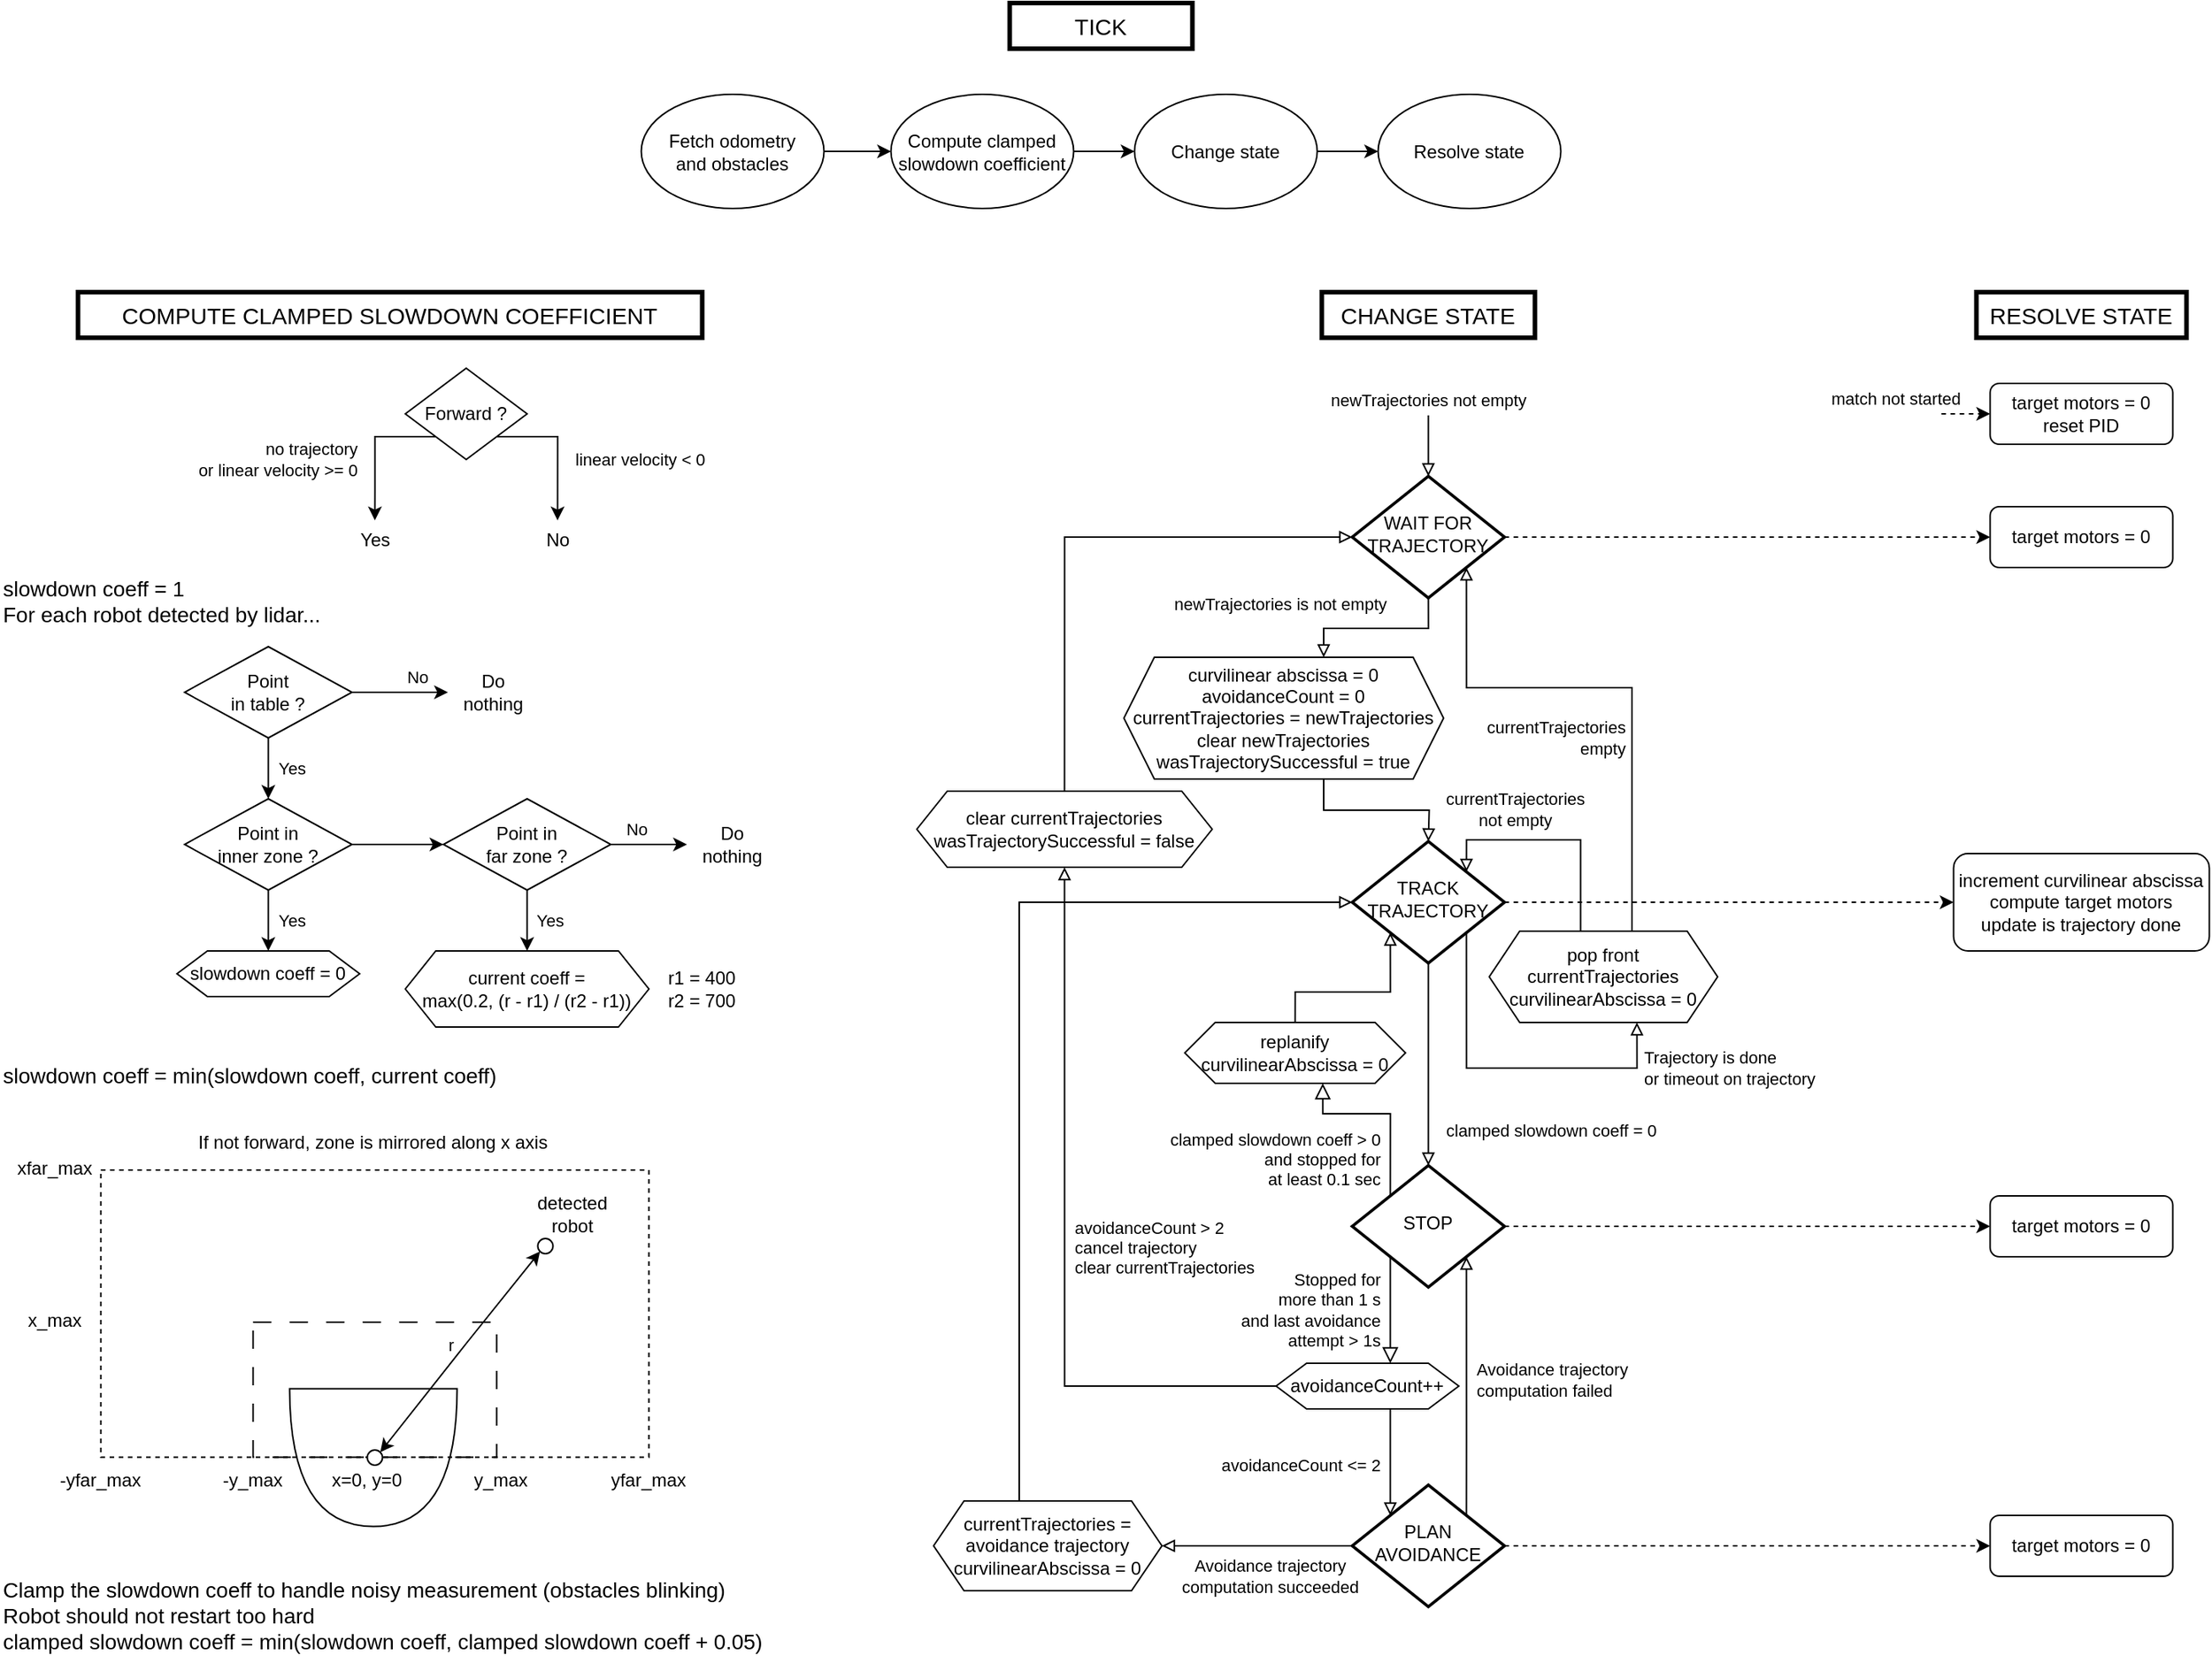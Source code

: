 <mxfile version="21.3.3" type="google">
  <diagram id="C5RBs43oDa-KdzZeNtuy" name="Page-1">
    <mxGraphModel grid="1" page="1" gridSize="10" guides="1" tooltips="1" connect="1" arrows="1" fold="1" pageScale="1" pageWidth="1654" pageHeight="1169" math="0" shadow="0">
      <root>
        <mxCell id="WIyWlLk6GJQsqaUBKTNV-0" />
        <mxCell id="WIyWlLk6GJQsqaUBKTNV-1" parent="WIyWlLk6GJQsqaUBKTNV-0" />
        <mxCell id="2LVo23PEgwfgt3Jasluf-7" style="edgeStyle=orthogonalEdgeStyle;rounded=0;orthogonalLoop=1;jettySize=auto;html=1;exitX=1;exitY=0.5;exitDx=0;exitDy=0;entryX=0;entryY=0.5;entryDx=0;entryDy=0;dashed=1;" edge="1" parent="WIyWlLk6GJQsqaUBKTNV-1" source="WIyWlLk6GJQsqaUBKTNV-6" target="WIyWlLk6GJQsqaUBKTNV-7">
          <mxGeometry relative="1" as="geometry" />
        </mxCell>
        <mxCell id="WIyWlLk6GJQsqaUBKTNV-6" value="STOP" style="rhombus;whiteSpace=wrap;html=1;shadow=0;fontFamily=Helvetica;fontSize=12;align=center;strokeWidth=2;spacing=6;spacingTop=-4;" vertex="1" parent="WIyWlLk6GJQsqaUBKTNV-1">
          <mxGeometry x="-2318.75" y="794" width="100" height="80" as="geometry" />
        </mxCell>
        <mxCell id="WIyWlLk6GJQsqaUBKTNV-7" value="target motors = 0" style="rounded=1;whiteSpace=wrap;html=1;fontSize=12;glass=0;strokeWidth=1;shadow=0;" vertex="1" parent="WIyWlLk6GJQsqaUBKTNV-1">
          <mxGeometry x="-1899.75" y="814" width="120" height="40" as="geometry" />
        </mxCell>
        <mxCell id="WIyWlLk6GJQsqaUBKTNV-8" value="&lt;div&gt;Stopped for &lt;br&gt;&lt;/div&gt;&lt;div&gt;more than 1 s&lt;/div&gt;&lt;div&gt;and last avoidance &lt;br&gt;&lt;/div&gt;&lt;div&gt;attempt &amp;gt; 1s&lt;/div&gt;" style="rounded=0;html=1;jettySize=auto;orthogonalLoop=1;fontSize=11;endArrow=block;endFill=0;endSize=8;strokeWidth=1;shadow=0;labelBackgroundColor=none;edgeStyle=orthogonalEdgeStyle;align=right;exitX=0;exitY=1;exitDx=0;exitDy=0;entryX=0.625;entryY=0;entryDx=0;entryDy=0;" edge="1" parent="WIyWlLk6GJQsqaUBKTNV-1" source="WIyWlLk6GJQsqaUBKTNV-6" target="9qega2wVzyHaTHtMAd9D-7">
          <mxGeometry y="-5" relative="1" as="geometry">
            <mxPoint as="offset" />
            <mxPoint x="-2297.75" y="940.25" as="targetPoint" />
            <mxPoint x="-2152.75" y="20.25" as="sourcePoint" />
            <Array as="points" />
          </mxGeometry>
        </mxCell>
        <mxCell id="2LVo23PEgwfgt3Jasluf-8" value="" style="edgeStyle=orthogonalEdgeStyle;rounded=0;orthogonalLoop=1;jettySize=auto;html=1;dashed=1;" edge="1" parent="WIyWlLk6GJQsqaUBKTNV-1" source="WIyWlLk6GJQsqaUBKTNV-10" target="WIyWlLk6GJQsqaUBKTNV-12">
          <mxGeometry relative="1" as="geometry" />
        </mxCell>
        <mxCell id="2LVo23PEgwfgt3Jasluf-19" style="edgeStyle=orthogonalEdgeStyle;rounded=0;orthogonalLoop=1;jettySize=auto;html=1;endArrow=block;endFill=0;exitX=0.5;exitY=1;exitDx=0;exitDy=0;entryX=0.5;entryY=0;entryDx=0;entryDy=0;" edge="1" parent="WIyWlLk6GJQsqaUBKTNV-1" source="WIyWlLk6GJQsqaUBKTNV-10" target="WIyWlLk6GJQsqaUBKTNV-6">
          <mxGeometry relative="1" as="geometry">
            <Array as="points" />
            <mxPoint x="-2092.75" y="127.25" as="sourcePoint" />
            <mxPoint x="-2297.75" y="807.25" as="targetPoint" />
          </mxGeometry>
        </mxCell>
        <mxCell id="2LVo23PEgwfgt3Jasluf-22" value="&lt;div&gt;clamped slowdown coeff = 0&lt;/div&gt;" style="edgeLabel;html=1;align=left;verticalAlign=middle;resizable=0;points=[];" connectable="0" vertex="1" parent="2LVo23PEgwfgt3Jasluf-19">
          <mxGeometry x="0.274" relative="1" as="geometry">
            <mxPoint x="10" y="25" as="offset" />
          </mxGeometry>
        </mxCell>
        <mxCell id="2LVo23PEgwfgt3Jasluf-46" style="edgeStyle=orthogonalEdgeStyle;rounded=0;orthogonalLoop=1;jettySize=auto;html=1;exitX=0.625;exitY=0;exitDx=0;exitDy=0;entryX=1;entryY=1;entryDx=0;entryDy=0;endArrow=block;endFill=0;" edge="1" parent="WIyWlLk6GJQsqaUBKTNV-1" source="9qega2wVzyHaTHtMAd9D-11" target="2LVo23PEgwfgt3Jasluf-23">
          <mxGeometry relative="1" as="geometry">
            <mxPoint x="-2131.75" y="640" as="sourcePoint" />
            <mxPoint x="-2432.75" y="749.75" as="targetPoint" />
            <Array as="points">
              <mxPoint x="-2134.75" y="480" />
              <mxPoint x="-2243.75" y="480" />
            </Array>
          </mxGeometry>
        </mxCell>
        <mxCell id="2LVo23PEgwfgt3Jasluf-47" value="&lt;div&gt;currentTrajectories&lt;/div&gt;&lt;div&gt;empty&lt;/div&gt;" style="edgeLabel;html=1;align=right;verticalAlign=middle;resizable=0;points=[];" connectable="0" vertex="1" parent="2LVo23PEgwfgt3Jasluf-46">
          <mxGeometry x="0.499" y="3" relative="1" as="geometry">
            <mxPoint x="97" y="30" as="offset" />
          </mxGeometry>
        </mxCell>
        <mxCell id="WIyWlLk6GJQsqaUBKTNV-10" value="TRACK&lt;br&gt;TRAJECTORY" style="rhombus;whiteSpace=wrap;html=1;shadow=0;fontFamily=Helvetica;fontSize=12;align=center;strokeWidth=2;spacing=6;spacingTop=-4;" vertex="1" parent="WIyWlLk6GJQsqaUBKTNV-1">
          <mxGeometry x="-2318.75" y="581" width="100" height="80" as="geometry" />
        </mxCell>
        <mxCell id="WIyWlLk6GJQsqaUBKTNV-12" value="&lt;div&gt;increment curvilinear abscissa&lt;/div&gt;&lt;div&gt;compute target motors&lt;/div&gt;&lt;div&gt;update is trajectory done&lt;br&gt;&lt;/div&gt;" style="rounded=1;whiteSpace=wrap;html=1;fontSize=12;glass=0;strokeWidth=1;shadow=0;" vertex="1" parent="WIyWlLk6GJQsqaUBKTNV-1">
          <mxGeometry x="-1923.75" y="589" width="168" height="64" as="geometry" />
        </mxCell>
        <mxCell id="2LVo23PEgwfgt3Jasluf-12" style="edgeStyle=orthogonalEdgeStyle;rounded=0;orthogonalLoop=1;jettySize=auto;html=1;endArrow=block;endFill=0;exitX=0;exitY=0.5;exitDx=0;exitDy=0;entryX=1;entryY=0.5;entryDx=0;entryDy=0;" edge="1" parent="WIyWlLk6GJQsqaUBKTNV-1" source="2LVo23PEgwfgt3Jasluf-2" target="Gbv1jejS2D5YbB3k_reu-9">
          <mxGeometry relative="1" as="geometry">
            <Array as="points">
              <mxPoint x="-2378.75" y="1044" />
              <mxPoint x="-2378.75" y="1044" />
            </Array>
            <mxPoint x="-2422.75" y="897.25" as="sourcePoint" />
            <mxPoint x="-2388.75" y="1040" as="targetPoint" />
          </mxGeometry>
        </mxCell>
        <mxCell id="2LVo23PEgwfgt3Jasluf-13" value="&lt;div&gt;Avoidance trajectory&lt;/div&gt;&lt;div&gt;computation succeeded&lt;br&gt;&lt;/div&gt;" style="edgeLabel;html=1;align=center;verticalAlign=middle;resizable=0;points=[];" connectable="0" vertex="1" parent="2LVo23PEgwfgt3Jasluf-12">
          <mxGeometry x="-0.262" y="1" relative="1" as="geometry">
            <mxPoint x="-9" y="19" as="offset" />
          </mxGeometry>
        </mxCell>
        <mxCell id="2LVo23PEgwfgt3Jasluf-14" style="edgeStyle=orthogonalEdgeStyle;rounded=0;orthogonalLoop=1;jettySize=auto;html=1;endArrow=block;endFill=0;exitX=1;exitY=0;exitDx=0;exitDy=0;entryX=1;entryY=1;entryDx=0;entryDy=0;" edge="1" parent="WIyWlLk6GJQsqaUBKTNV-1" source="2LVo23PEgwfgt3Jasluf-2" target="WIyWlLk6GJQsqaUBKTNV-6">
          <mxGeometry relative="1" as="geometry">
            <Array as="points">
              <mxPoint x="-2243.75" y="974" />
              <mxPoint x="-2243.75" y="854" />
            </Array>
            <mxPoint x="-2134.75" y="334" as="sourcePoint" />
            <mxPoint x="-2004.75" y="334" as="targetPoint" />
          </mxGeometry>
        </mxCell>
        <mxCell id="2LVo23PEgwfgt3Jasluf-15" value="&lt;div&gt;Avoidance trajectory&lt;/div&gt;&lt;div&gt;computation failed&lt;/div&gt;" style="edgeLabel;html=1;align=left;verticalAlign=middle;resizable=0;points=[];" connectable="0" vertex="1" parent="2LVo23PEgwfgt3Jasluf-14">
          <mxGeometry x="0.075" y="1" relative="1" as="geometry">
            <mxPoint x="6" y="2" as="offset" />
          </mxGeometry>
        </mxCell>
        <mxCell id="2LVo23PEgwfgt3Jasluf-33" style="edgeStyle=orthogonalEdgeStyle;rounded=0;orthogonalLoop=1;jettySize=auto;html=1;endArrow=block;endFill=0;exitX=0;exitY=0.5;exitDx=0;exitDy=0;entryX=0.5;entryY=1;entryDx=0;entryDy=0;" edge="1" parent="WIyWlLk6GJQsqaUBKTNV-1" source="9qega2wVzyHaTHtMAd9D-7" target="Gbv1jejS2D5YbB3k_reu-11">
          <mxGeometry relative="1" as="geometry">
            <Array as="points">
              <mxPoint x="-2507.75" y="939" />
            </Array>
            <mxPoint x="-2634.75" y="661" as="sourcePoint" />
            <mxPoint x="-2488.75" y="610" as="targetPoint" />
          </mxGeometry>
        </mxCell>
        <mxCell id="2LVo23PEgwfgt3Jasluf-34" value="avoidanceCount &amp;gt; 2&lt;br&gt;&lt;div&gt;cancel trajectory&lt;/div&gt;clear currentTrajectories" style="edgeLabel;html=1;align=left;verticalAlign=middle;resizable=0;points=[];" connectable="0" vertex="1" parent="2LVo23PEgwfgt3Jasluf-33">
          <mxGeometry x="0.558" y="-1" relative="1" as="geometry">
            <mxPoint x="4" y="144" as="offset" />
          </mxGeometry>
        </mxCell>
        <mxCell id="2LVo23PEgwfgt3Jasluf-2" value="PLAN&lt;br&gt;AVOIDANCE" style="rhombus;whiteSpace=wrap;html=1;shadow=0;fontFamily=Helvetica;fontSize=12;align=center;strokeWidth=2;spacing=6;spacingTop=-4;" vertex="1" parent="WIyWlLk6GJQsqaUBKTNV-1">
          <mxGeometry x="-2318.75" y="1004" width="100" height="80" as="geometry" />
        </mxCell>
        <mxCell id="2LVo23PEgwfgt3Jasluf-10" value="target motors = 0" style="rounded=1;whiteSpace=wrap;html=1;fontSize=12;glass=0;strokeWidth=1;shadow=0;" vertex="1" parent="WIyWlLk6GJQsqaUBKTNV-1">
          <mxGeometry x="-1899.75" y="1024" width="120" height="40" as="geometry" />
        </mxCell>
        <mxCell id="2LVo23PEgwfgt3Jasluf-11" style="edgeStyle=orthogonalEdgeStyle;rounded=0;orthogonalLoop=1;jettySize=auto;html=1;exitX=1;exitY=0.5;exitDx=0;exitDy=0;entryX=0;entryY=0.5;entryDx=0;entryDy=0;dashed=1;" edge="1" parent="WIyWlLk6GJQsqaUBKTNV-1" source="2LVo23PEgwfgt3Jasluf-2" target="2LVo23PEgwfgt3Jasluf-10">
          <mxGeometry relative="1" as="geometry">
            <mxPoint x="-1887.75" y="1054" as="sourcePoint" />
            <mxPoint x="-1837.75" y="1054" as="targetPoint" />
          </mxGeometry>
        </mxCell>
        <mxCell id="2LVo23PEgwfgt3Jasluf-18" value="&lt;div&gt;clamped slowdown coeff &amp;gt; 0&lt;br&gt;&lt;/div&gt;&lt;div&gt;and stopped for &lt;br&gt;&lt;/div&gt;&lt;div&gt;at least 0.1 sec&lt;br&gt;&lt;/div&gt;" style="rounded=0;html=1;jettySize=auto;orthogonalLoop=1;fontSize=11;endArrow=block;endFill=0;endSize=8;strokeWidth=1;shadow=0;labelBackgroundColor=none;edgeStyle=orthogonalEdgeStyle;align=right;exitX=0;exitY=0;exitDx=0;exitDy=0;verticalAlign=middle;entryX=0.625;entryY=1;entryDx=0;entryDy=0;" edge="1" parent="WIyWlLk6GJQsqaUBKTNV-1" source="WIyWlLk6GJQsqaUBKTNV-6" target="Gbv1jejS2D5YbB3k_reu-6">
          <mxGeometry x="-0.595" y="5" relative="1" as="geometry">
            <mxPoint as="offset" />
            <mxPoint x="-2242.75" y="797.25" as="sourcePoint" />
            <mxPoint x="-2208.75" y="680" as="targetPoint" />
            <Array as="points">
              <mxPoint x="-2293.75" y="760" />
              <mxPoint x="-2337.75" y="760" />
            </Array>
          </mxGeometry>
        </mxCell>
        <mxCell id="2LVo23PEgwfgt3Jasluf-24" style="edgeStyle=orthogonalEdgeStyle;rounded=0;orthogonalLoop=1;jettySize=auto;html=1;exitX=0.5;exitY=1;exitDx=0;exitDy=0;entryX=0.625;entryY=0;entryDx=0;entryDy=0;endArrow=block;endFill=0;" edge="1" parent="WIyWlLk6GJQsqaUBKTNV-1" source="2LVo23PEgwfgt3Jasluf-23" target="9qega2wVzyHaTHtMAd9D-13">
          <mxGeometry relative="1" as="geometry">
            <mxPoint x="-2122.75" y="287.25" as="sourcePoint" />
            <mxPoint x="-2092.75" y="227.25" as="targetPoint" />
          </mxGeometry>
        </mxCell>
        <mxCell id="2LVo23PEgwfgt3Jasluf-25" value="&lt;div&gt;newTrajectories is not empty&lt;/div&gt;" style="edgeLabel;html=1;align=right;verticalAlign=middle;resizable=0;points=[];" connectable="0" vertex="1" parent="2LVo23PEgwfgt3Jasluf-24">
          <mxGeometry x="0.217" relative="1" as="geometry">
            <mxPoint x="19" y="-16" as="offset" />
          </mxGeometry>
        </mxCell>
        <mxCell id="2LVo23PEgwfgt3Jasluf-23" value="WAIT FOR TRAJECTORY" style="rhombus;whiteSpace=wrap;html=1;shadow=0;fontFamily=Helvetica;fontSize=12;align=center;strokeWidth=2;spacing=6;spacingTop=-4;" vertex="1" parent="WIyWlLk6GJQsqaUBKTNV-1">
          <mxGeometry x="-2318.75" y="341" width="100" height="80" as="geometry" />
        </mxCell>
        <mxCell id="2LVo23PEgwfgt3Jasluf-26" value="target motors = 0" style="rounded=1;whiteSpace=wrap;html=1;fontSize=12;glass=0;strokeWidth=1;shadow=0;" vertex="1" parent="WIyWlLk6GJQsqaUBKTNV-1">
          <mxGeometry x="-1899.75" y="361" width="120" height="40" as="geometry" />
        </mxCell>
        <mxCell id="2LVo23PEgwfgt3Jasluf-27" style="edgeStyle=orthogonalEdgeStyle;rounded=0;orthogonalLoop=1;jettySize=auto;html=1;exitX=1;exitY=0.5;exitDx=0;exitDy=0;entryX=0;entryY=0.5;entryDx=0;entryDy=0;dashed=1;" edge="1" parent="WIyWlLk6GJQsqaUBKTNV-1" source="2LVo23PEgwfgt3Jasluf-23" target="2LVo23PEgwfgt3Jasluf-26">
          <mxGeometry relative="1" as="geometry">
            <mxPoint x="-2125.75" y="-122.75" as="sourcePoint" />
            <mxPoint x="-2185.75" y="-122.75" as="targetPoint" />
          </mxGeometry>
        </mxCell>
        <mxCell id="2LVo23PEgwfgt3Jasluf-39" style="edgeStyle=orthogonalEdgeStyle;rounded=0;orthogonalLoop=1;jettySize=auto;html=1;entryX=0;entryY=0.5;entryDx=0;entryDy=0;" edge="1" parent="WIyWlLk6GJQsqaUBKTNV-1" source="2LVo23PEgwfgt3Jasluf-36" target="2LVo23PEgwfgt3Jasluf-38">
          <mxGeometry relative="1" as="geometry" />
        </mxCell>
        <mxCell id="2LVo23PEgwfgt3Jasluf-36" value="Change state" style="ellipse;whiteSpace=wrap;html=1;" vertex="1" parent="WIyWlLk6GJQsqaUBKTNV-1">
          <mxGeometry x="-2461.75" y="90" width="120" height="75" as="geometry" />
        </mxCell>
        <mxCell id="2LVo23PEgwfgt3Jasluf-38" value="Resolve state" style="ellipse;whiteSpace=wrap;html=1;" vertex="1" parent="WIyWlLk6GJQsqaUBKTNV-1">
          <mxGeometry x="-2301.75" y="90" width="120" height="75" as="geometry" />
        </mxCell>
        <mxCell id="2LVo23PEgwfgt3Jasluf-44" style="edgeStyle=orthogonalEdgeStyle;rounded=0;orthogonalLoop=1;jettySize=auto;html=1;entryX=0;entryY=0.5;entryDx=0;entryDy=0;" edge="1" parent="WIyWlLk6GJQsqaUBKTNV-1" source="2LVo23PEgwfgt3Jasluf-43" target="2LVo23PEgwfgt3Jasluf-36">
          <mxGeometry relative="1" as="geometry" />
        </mxCell>
        <mxCell id="2LVo23PEgwfgt3Jasluf-43" value="&lt;div&gt;Compute clamped slowdown coefficient&lt;/div&gt;" style="ellipse;whiteSpace=wrap;html=1;" vertex="1" parent="WIyWlLk6GJQsqaUBKTNV-1">
          <mxGeometry x="-2621.75" y="90" width="120" height="75" as="geometry" />
        </mxCell>
        <mxCell id="9qega2wVzyHaTHtMAd9D-4" value="&lt;div&gt;newTrajectories not empty&lt;/div&gt;" style="endArrow=block;html=1;rounded=0;entryX=0.5;entryY=0;entryDx=0;entryDy=0;endFill=0;" edge="1" parent="WIyWlLk6GJQsqaUBKTNV-1" target="2LVo23PEgwfgt3Jasluf-23">
          <mxGeometry x="-1" y="10" width="50" height="50" relative="1" as="geometry">
            <mxPoint x="-2268.75" y="301" as="sourcePoint" />
            <mxPoint x="-2398.75" y="531" as="targetPoint" />
            <mxPoint x="-10" y="-10" as="offset" />
          </mxGeometry>
        </mxCell>
        <mxCell id="9qega2wVzyHaTHtMAd9D-8" value="avoidanceCount &amp;lt;= 2" style="edgeStyle=orthogonalEdgeStyle;rounded=0;orthogonalLoop=1;jettySize=auto;html=1;exitX=0.625;exitY=1;exitDx=0;exitDy=0;entryX=0;entryY=0;entryDx=0;entryDy=0;align=right;endArrow=block;endFill=0;" edge="1" parent="WIyWlLk6GJQsqaUBKTNV-1" source="9qega2wVzyHaTHtMAd9D-7" target="2LVo23PEgwfgt3Jasluf-2">
          <mxGeometry x="0.039" y="-5" relative="1" as="geometry">
            <mxPoint as="offset" />
          </mxGeometry>
        </mxCell>
        <mxCell id="9qega2wVzyHaTHtMAd9D-7" value="avoidanceCount++" style="shape=hexagon;perimeter=hexagonPerimeter2;whiteSpace=wrap;html=1;fixedSize=1;" vertex="1" parent="WIyWlLk6GJQsqaUBKTNV-1">
          <mxGeometry x="-2368.75" y="924" width="120" height="30" as="geometry" />
        </mxCell>
        <mxCell id="9qega2wVzyHaTHtMAd9D-10" value="&lt;div&gt;Trajectory is done&lt;/div&gt;&lt;div&gt;or timeout on trajectory&lt;br&gt;&lt;/div&gt;" style="edgeStyle=orthogonalEdgeStyle;rounded=0;orthogonalLoop=1;jettySize=auto;html=1;entryX=0.5;entryY=1;entryDx=0;entryDy=0;endArrow=block;endFill=0;exitX=1;exitY=1;exitDx=0;exitDy=0;align=left;" edge="1" parent="WIyWlLk6GJQsqaUBKTNV-1" source="WIyWlLk6GJQsqaUBKTNV-10">
          <mxGeometry x="0.74" y="-3" relative="1" as="geometry">
            <mxPoint x="-2131.75" y="700" as="targetPoint" />
            <Array as="points">
              <mxPoint x="-2243.75" y="730" />
              <mxPoint x="-2131.75" y="730" />
            </Array>
            <mxPoint as="offset" />
            <mxPoint x="-2318.75" y="621" as="sourcePoint" />
          </mxGeometry>
        </mxCell>
        <mxCell id="9qega2wVzyHaTHtMAd9D-12" value="&lt;div&gt;currentTrajectories&lt;/div&gt;&lt;div&gt;not empty&lt;/div&gt;" style="edgeStyle=orthogonalEdgeStyle;rounded=0;orthogonalLoop=1;jettySize=auto;html=1;exitX=0.375;exitY=0;exitDx=0;exitDy=0;entryX=1;entryY=0;entryDx=0;entryDy=0;endArrow=block;endFill=0;" edge="1" parent="WIyWlLk6GJQsqaUBKTNV-1" source="9qega2wVzyHaTHtMAd9D-11" target="WIyWlLk6GJQsqaUBKTNV-10">
          <mxGeometry x="0.345" y="-20" relative="1" as="geometry">
            <mxPoint x="-2150.5" y="640" as="sourcePoint" />
            <Array as="points">
              <mxPoint x="-2168.75" y="640" />
              <mxPoint x="-2168.75" y="580" />
              <mxPoint x="-2243.75" y="580" />
            </Array>
            <mxPoint as="offset" />
          </mxGeometry>
        </mxCell>
        <mxCell id="9qega2wVzyHaTHtMAd9D-14" style="edgeStyle=orthogonalEdgeStyle;rounded=0;orthogonalLoop=1;jettySize=auto;html=1;exitX=0.625;exitY=1;exitDx=0;exitDy=0;endArrow=block;endFill=0;" edge="1" parent="WIyWlLk6GJQsqaUBKTNV-1" source="9qega2wVzyHaTHtMAd9D-13">
          <mxGeometry relative="1" as="geometry">
            <mxPoint x="-2268.75" y="581" as="targetPoint" />
          </mxGeometry>
        </mxCell>
        <mxCell id="9qega2wVzyHaTHtMAd9D-13" value="&lt;div&gt;curvilinear abscissa = 0&lt;br&gt;&lt;/div&gt;&lt;div&gt;avoidanceCount = 0&lt;br&gt;&lt;/div&gt;&lt;div&gt;currentTrajectories = newTrajectories&lt;/div&gt;&lt;div&gt;clear newTrajectories&lt;/div&gt;&lt;div&gt;wasTrajectorySuccessful = true&lt;br&gt;&lt;/div&gt;" style="shape=hexagon;perimeter=hexagonPerimeter2;whiteSpace=wrap;html=1;fixedSize=1;strokeColor=default;align=center;" vertex="1" parent="WIyWlLk6GJQsqaUBKTNV-1">
          <mxGeometry x="-2468.75" y="460" width="210" height="80" as="geometry" />
        </mxCell>
        <mxCell id="9qega2wVzyHaTHtMAd9D-16" value="CHANGE STATE" style="rounded=0;whiteSpace=wrap;html=1;labelBorderColor=none;strokeWidth=3;fontSize=15;" vertex="1" parent="WIyWlLk6GJQsqaUBKTNV-1">
          <mxGeometry x="-2338.75" y="220" width="140" height="30" as="geometry" />
        </mxCell>
        <mxCell id="9qega2wVzyHaTHtMAd9D-17" value="RESOLVE STATE" style="rounded=0;whiteSpace=wrap;html=1;labelBorderColor=none;strokeWidth=3;fontSize=15;" vertex="1" parent="WIyWlLk6GJQsqaUBKTNV-1">
          <mxGeometry x="-1908.75" y="220" width="138" height="30" as="geometry" />
        </mxCell>
        <mxCell id="Gbv1jejS2D5YbB3k_reu-0" value="TICK" style="rounded=0;whiteSpace=wrap;html=1;labelBorderColor=none;strokeWidth=3;fontSize=15;" vertex="1" parent="WIyWlLk6GJQsqaUBKTNV-1">
          <mxGeometry x="-2543.75" y="30" width="120" height="30" as="geometry" />
        </mxCell>
        <mxCell id="Gbv1jejS2D5YbB3k_reu-1" value="&lt;div&gt;target motors = 0&lt;/div&gt;&lt;div&gt;reset PID&lt;br&gt;&lt;/div&gt;" style="rounded=1;whiteSpace=wrap;html=1;fontSize=12;glass=0;strokeWidth=1;shadow=0;" vertex="1" parent="WIyWlLk6GJQsqaUBKTNV-1">
          <mxGeometry x="-1899.75" y="280" width="120" height="40" as="geometry" />
        </mxCell>
        <mxCell id="Gbv1jejS2D5YbB3k_reu-3" value="match not started" style="edgeStyle=orthogonalEdgeStyle;rounded=0;orthogonalLoop=1;jettySize=auto;html=1;entryX=0;entryY=0.5;entryDx=0;entryDy=0;dashed=1;" edge="1" parent="WIyWlLk6GJQsqaUBKTNV-1" target="Gbv1jejS2D5YbB3k_reu-1">
          <mxGeometry x="-1" y="32" relative="1" as="geometry">
            <mxPoint x="-1931.75" y="300" as="sourcePoint" />
            <mxPoint x="-1889.75" y="391" as="targetPoint" />
            <mxPoint x="-30" y="22" as="offset" />
          </mxGeometry>
        </mxCell>
        <mxCell id="9qega2wVzyHaTHtMAd9D-11" value="&lt;div&gt;pop front currentTrajectories&lt;/div&gt;&lt;div&gt;curvilinearAbscissa = 0&lt;br&gt;&lt;/div&gt;" style="shape=hexagon;perimeter=hexagonPerimeter2;whiteSpace=wrap;html=1;fixedSize=1;" vertex="1" parent="WIyWlLk6GJQsqaUBKTNV-1">
          <mxGeometry x="-2228.75" y="640" width="150" height="60" as="geometry" />
        </mxCell>
        <mxCell id="Gbv1jejS2D5YbB3k_reu-8" style="edgeStyle=orthogonalEdgeStyle;rounded=0;orthogonalLoop=1;jettySize=auto;html=1;exitX=0.5;exitY=0;exitDx=0;exitDy=0;entryX=0;entryY=1;entryDx=0;entryDy=0;endArrow=block;endFill=0;" edge="1" parent="WIyWlLk6GJQsqaUBKTNV-1" source="Gbv1jejS2D5YbB3k_reu-6" target="WIyWlLk6GJQsqaUBKTNV-10">
          <mxGeometry relative="1" as="geometry" />
        </mxCell>
        <mxCell id="Gbv1jejS2D5YbB3k_reu-6" value="&lt;div&gt;replanify&lt;/div&gt;&lt;div&gt;curvilinearAbscissa = 0&lt;br&gt;&lt;/div&gt;" style="shape=hexagon;perimeter=hexagonPerimeter2;whiteSpace=wrap;html=1;fixedSize=1;" vertex="1" parent="WIyWlLk6GJQsqaUBKTNV-1">
          <mxGeometry x="-2428.75" y="700" width="145" height="40" as="geometry" />
        </mxCell>
        <mxCell id="Gbv1jejS2D5YbB3k_reu-10" style="edgeStyle=orthogonalEdgeStyle;rounded=0;orthogonalLoop=1;jettySize=auto;html=1;exitX=0.375;exitY=0;exitDx=0;exitDy=0;entryX=0;entryY=0.5;entryDx=0;entryDy=0;endArrow=block;endFill=0;" edge="1" parent="WIyWlLk6GJQsqaUBKTNV-1" source="Gbv1jejS2D5YbB3k_reu-9" target="WIyWlLk6GJQsqaUBKTNV-10">
          <mxGeometry relative="1" as="geometry" />
        </mxCell>
        <mxCell id="Gbv1jejS2D5YbB3k_reu-9" value="&lt;div&gt;currentTrajectories = avoidance trajectory&lt;/div&gt;&lt;div&gt;curvilinearAbscissa = 0&lt;br&gt;&lt;/div&gt;" style="shape=hexagon;perimeter=hexagonPerimeter2;whiteSpace=wrap;html=1;fixedSize=1;" vertex="1" parent="WIyWlLk6GJQsqaUBKTNV-1">
          <mxGeometry x="-2593.75" y="1014.5" width="150" height="59" as="geometry" />
        </mxCell>
        <mxCell id="Gbv1jejS2D5YbB3k_reu-12" style="edgeStyle=orthogonalEdgeStyle;rounded=0;orthogonalLoop=1;jettySize=auto;html=1;exitX=0.5;exitY=0;exitDx=0;exitDy=0;entryX=0;entryY=0.5;entryDx=0;entryDy=0;endArrow=block;endFill=0;" edge="1" parent="WIyWlLk6GJQsqaUBKTNV-1" source="Gbv1jejS2D5YbB3k_reu-11" target="2LVo23PEgwfgt3Jasluf-23">
          <mxGeometry relative="1" as="geometry" />
        </mxCell>
        <mxCell id="Gbv1jejS2D5YbB3k_reu-11" value="&lt;div&gt;clear currentTrajectories&lt;/div&gt;&lt;div&gt;wasTrajectorySuccessful = false&lt;br&gt;&lt;/div&gt;" style="shape=hexagon;perimeter=hexagonPerimeter2;whiteSpace=wrap;html=1;fixedSize=1;" vertex="1" parent="WIyWlLk6GJQsqaUBKTNV-1">
          <mxGeometry x="-2604.75" y="548" width="194" height="50" as="geometry" />
        </mxCell>
        <mxCell id="Gbv1jejS2D5YbB3k_reu-14" style="edgeStyle=orthogonalEdgeStyle;rounded=0;orthogonalLoop=1;jettySize=auto;html=1;entryX=0;entryY=0.5;entryDx=0;entryDy=0;" edge="1" parent="WIyWlLk6GJQsqaUBKTNV-1" source="Gbv1jejS2D5YbB3k_reu-13" target="2LVo23PEgwfgt3Jasluf-43">
          <mxGeometry relative="1" as="geometry">
            <mxPoint x="-2631.75" y="127.5" as="targetPoint" />
          </mxGeometry>
        </mxCell>
        <mxCell id="Gbv1jejS2D5YbB3k_reu-13" value="&lt;div&gt;Fetch odometry &lt;br&gt;and obstacles&lt;br&gt;&lt;/div&gt;" style="ellipse;whiteSpace=wrap;html=1;" vertex="1" parent="WIyWlLk6GJQsqaUBKTNV-1">
          <mxGeometry x="-2785.75" y="90" width="120" height="75" as="geometry" />
        </mxCell>
        <mxCell id="Gbv1jejS2D5YbB3k_reu-15" value="COMPUTE CLAMPED SLOWDOWN COEFFICIENT" style="rounded=0;whiteSpace=wrap;html=1;labelBorderColor=none;strokeWidth=3;fontSize=15;" vertex="1" parent="WIyWlLk6GJQsqaUBKTNV-1">
          <mxGeometry x="-3155.75" y="220" width="410" height="30" as="geometry" />
        </mxCell>
        <mxCell id="Gbv1jejS2D5YbB3k_reu-19" value="&lt;div align=&quot;right&quot;&gt;no trajectory &lt;br&gt;&lt;/div&gt;&lt;div align=&quot;right&quot;&gt;or linear velocity &amp;gt;= 0&lt;/div&gt;" style="edgeStyle=orthogonalEdgeStyle;rounded=0;orthogonalLoop=1;jettySize=auto;html=1;exitX=0;exitY=1;exitDx=0;exitDy=0;align=right;" edge="1" parent="WIyWlLk6GJQsqaUBKTNV-1" source="Gbv1jejS2D5YbB3k_reu-17">
          <mxGeometry x="0.151" y="-10" relative="1" as="geometry">
            <mxPoint x="-2960.75" y="370" as="targetPoint" />
            <mxPoint as="offset" />
          </mxGeometry>
        </mxCell>
        <mxCell id="Gbv1jejS2D5YbB3k_reu-20" value="&lt;div align=&quot;left&quot;&gt;linear velocity &amp;lt; 0&lt;br&gt;&lt;/div&gt;" style="edgeStyle=orthogonalEdgeStyle;rounded=0;orthogonalLoop=1;jettySize=auto;html=1;exitX=1;exitY=1;exitDx=0;exitDy=0;align=left;" edge="1" parent="WIyWlLk6GJQsqaUBKTNV-1" source="Gbv1jejS2D5YbB3k_reu-17">
          <mxGeometry x="0.158" y="10" relative="1" as="geometry">
            <mxPoint x="-2840.75" y="370" as="targetPoint" />
            <Array as="points">
              <mxPoint x="-2840.75" y="315" />
            </Array>
            <mxPoint as="offset" />
          </mxGeometry>
        </mxCell>
        <mxCell id="Gbv1jejS2D5YbB3k_reu-17" value="Forward ?" style="rhombus;whiteSpace=wrap;html=1;" vertex="1" parent="WIyWlLk6GJQsqaUBKTNV-1">
          <mxGeometry x="-2940.75" y="270" width="80" height="60" as="geometry" />
        </mxCell>
        <mxCell id="Gbv1jejS2D5YbB3k_reu-18" value="" style="shape=or;whiteSpace=wrap;html=1;rotation=90;" vertex="1" parent="WIyWlLk6GJQsqaUBKTNV-1">
          <mxGeometry x="-3007" y="931" width="90.5" height="110" as="geometry" />
        </mxCell>
        <mxCell id="Gbv1jejS2D5YbB3k_reu-23" value="Yes" style="text;html=1;align=center;verticalAlign=middle;resizable=0;points=[];autosize=1;strokeColor=none;fillColor=none;" vertex="1" parent="WIyWlLk6GJQsqaUBKTNV-1">
          <mxGeometry x="-2980.75" y="368" width="40" height="30" as="geometry" />
        </mxCell>
        <mxCell id="Gbv1jejS2D5YbB3k_reu-24" value="No" style="text;html=1;align=center;verticalAlign=middle;resizable=0;points=[];autosize=1;strokeColor=none;fillColor=none;" vertex="1" parent="WIyWlLk6GJQsqaUBKTNV-1">
          <mxGeometry x="-2860.75" y="368" width="40" height="30" as="geometry" />
        </mxCell>
        <mxCell id="Gbv1jejS2D5YbB3k_reu-25" value="&lt;div style=&quot;font-size: 14px;&quot; align=&quot;left&quot;&gt;slowdown coeff = 1&lt;br style=&quot;font-size: 14px;&quot;&gt;&lt;/div&gt;&lt;div style=&quot;font-size: 14px;&quot; align=&quot;left&quot;&gt;For each robot detected by lidar...&lt;/div&gt;" style="text;html=1;align=left;verticalAlign=middle;resizable=0;points=[];autosize=1;strokeColor=none;fillColor=none;fontSize=14;" vertex="1" parent="WIyWlLk6GJQsqaUBKTNV-1">
          <mxGeometry x="-3207" y="398" width="230" height="50" as="geometry" />
        </mxCell>
        <mxCell id="Gbv1jejS2D5YbB3k_reu-27" value="&lt;div&gt;No&lt;/div&gt;" style="edgeStyle=orthogonalEdgeStyle;rounded=0;orthogonalLoop=1;jettySize=auto;html=1;exitX=1;exitY=0.5;exitDx=0;exitDy=0;entryX=0;entryY=0.5;entryDx=0;entryDy=0;" edge="1" parent="WIyWlLk6GJQsqaUBKTNV-1" source="Gbv1jejS2D5YbB3k_reu-26" target="Gbv1jejS2D5YbB3k_reu-28">
          <mxGeometry x="0.344" y="10" relative="1" as="geometry">
            <mxPoint x="-2915.75" y="483" as="targetPoint" />
            <mxPoint as="offset" />
          </mxGeometry>
        </mxCell>
        <mxCell id="Gbv1jejS2D5YbB3k_reu-29" value="Yes" style="edgeStyle=orthogonalEdgeStyle;rounded=0;orthogonalLoop=1;jettySize=auto;html=1;exitX=0.5;exitY=1;exitDx=0;exitDy=0;align=left;entryX=0.5;entryY=0;entryDx=0;entryDy=0;" edge="1" parent="WIyWlLk6GJQsqaUBKTNV-1" source="Gbv1jejS2D5YbB3k_reu-26" target="Gbv1jejS2D5YbB3k_reu-45">
          <mxGeometry y="5" relative="1" as="geometry">
            <mxPoint x="-3015.917" y="553" as="targetPoint" />
            <mxPoint as="offset" />
          </mxGeometry>
        </mxCell>
        <mxCell id="Gbv1jejS2D5YbB3k_reu-26" value="Point &lt;br&gt;in table ?" style="rhombus;whiteSpace=wrap;html=1;" vertex="1" parent="WIyWlLk6GJQsqaUBKTNV-1">
          <mxGeometry x="-3085.75" y="453" width="110" height="60" as="geometry" />
        </mxCell>
        <mxCell id="Gbv1jejS2D5YbB3k_reu-28" value="Do nothing" style="text;html=1;strokeColor=none;fillColor=none;align=center;verticalAlign=middle;whiteSpace=wrap;rounded=0;" vertex="1" parent="WIyWlLk6GJQsqaUBKTNV-1">
          <mxGeometry x="-2912.75" y="468" width="60" height="30" as="geometry" />
        </mxCell>
        <mxCell id="Gbv1jejS2D5YbB3k_reu-31" value="" style="rounded=0;whiteSpace=wrap;html=1;labelBackgroundColor=none;fillColor=none;dashed=1;" vertex="1" parent="WIyWlLk6GJQsqaUBKTNV-1">
          <mxGeometry x="-3140.75" y="797" width="360" height="188.75" as="geometry" />
        </mxCell>
        <mxCell id="Gbv1jejS2D5YbB3k_reu-30" value="" style="rounded=0;whiteSpace=wrap;html=1;labelBackgroundColor=none;fillColor=none;dashed=1;dashPattern=12 12;" vertex="1" parent="WIyWlLk6GJQsqaUBKTNV-1">
          <mxGeometry x="-3040.75" y="897" width="160" height="88.75" as="geometry" />
        </mxCell>
        <mxCell id="Gbv1jejS2D5YbB3k_reu-34" value="x=0, y=0" style="text;html=1;strokeColor=none;fillColor=none;align=center;verticalAlign=middle;whiteSpace=wrap;rounded=0;" vertex="1" parent="WIyWlLk6GJQsqaUBKTNV-1">
          <mxGeometry x="-2995.75" y="985.75" width="60" height="30" as="geometry" />
        </mxCell>
        <mxCell id="Gbv1jejS2D5YbB3k_reu-35" value="" style="ellipse;whiteSpace=wrap;html=1;fillColor=#FFFFFF;" vertex="1" parent="WIyWlLk6GJQsqaUBKTNV-1">
          <mxGeometry x="-2965.75" y="981" width="10" height="10" as="geometry" />
        </mxCell>
        <mxCell id="Gbv1jejS2D5YbB3k_reu-37" value="y_max" style="text;html=1;strokeColor=none;fillColor=none;align=center;verticalAlign=middle;whiteSpace=wrap;rounded=0;" vertex="1" parent="WIyWlLk6GJQsqaUBKTNV-1">
          <mxGeometry x="-2907.75" y="985.75" width="60" height="30" as="geometry" />
        </mxCell>
        <mxCell id="Gbv1jejS2D5YbB3k_reu-38" value="yfar_max" style="text;html=1;strokeColor=none;fillColor=none;align=center;verticalAlign=middle;whiteSpace=wrap;rounded=0;" vertex="1" parent="WIyWlLk6GJQsqaUBKTNV-1">
          <mxGeometry x="-2810.75" y="985.75" width="60" height="30" as="geometry" />
        </mxCell>
        <mxCell id="Gbv1jejS2D5YbB3k_reu-39" value="-yfar_max" style="text;html=1;strokeColor=none;fillColor=none;align=center;verticalAlign=middle;whiteSpace=wrap;rounded=0;" vertex="1" parent="WIyWlLk6GJQsqaUBKTNV-1">
          <mxGeometry x="-3170.75" y="985.75" width="60" height="30" as="geometry" />
        </mxCell>
        <mxCell id="Gbv1jejS2D5YbB3k_reu-40" value="-y_max" style="text;html=1;strokeColor=none;fillColor=none;align=center;verticalAlign=middle;whiteSpace=wrap;rounded=0;" vertex="1" parent="WIyWlLk6GJQsqaUBKTNV-1">
          <mxGeometry x="-3070.75" y="985.75" width="60" height="30" as="geometry" />
        </mxCell>
        <mxCell id="Gbv1jejS2D5YbB3k_reu-41" value="x_max" style="text;html=1;strokeColor=none;fillColor=none;align=center;verticalAlign=middle;whiteSpace=wrap;rounded=0;" vertex="1" parent="WIyWlLk6GJQsqaUBKTNV-1">
          <mxGeometry x="-3200.75" y="881.37" width="60" height="30" as="geometry" />
        </mxCell>
        <mxCell id="Gbv1jejS2D5YbB3k_reu-42" value="xfar_max" style="text;html=1;strokeColor=none;fillColor=none;align=center;verticalAlign=middle;whiteSpace=wrap;rounded=0;" vertex="1" parent="WIyWlLk6GJQsqaUBKTNV-1">
          <mxGeometry x="-3200.75" y="781" width="60" height="30" as="geometry" />
        </mxCell>
        <mxCell id="Gbv1jejS2D5YbB3k_reu-47" style="edgeStyle=orthogonalEdgeStyle;rounded=0;orthogonalLoop=1;jettySize=auto;html=1;exitX=1;exitY=0.5;exitDx=0;exitDy=0;entryX=0;entryY=0.5;entryDx=0;entryDy=0;" edge="1" parent="WIyWlLk6GJQsqaUBKTNV-1" source="Gbv1jejS2D5YbB3k_reu-45" target="Gbv1jejS2D5YbB3k_reu-51">
          <mxGeometry relative="1" as="geometry">
            <mxPoint x="-2915.75" y="583.259" as="targetPoint" />
          </mxGeometry>
        </mxCell>
        <mxCell id="Gbv1jejS2D5YbB3k_reu-48" value="Yes" style="edgeStyle=orthogonalEdgeStyle;rounded=0;orthogonalLoop=1;jettySize=auto;html=1;exitX=0.5;exitY=1;exitDx=0;exitDy=0;align=left;entryX=0.5;entryY=0;entryDx=0;entryDy=0;" edge="1" parent="WIyWlLk6GJQsqaUBKTNV-1" source="Gbv1jejS2D5YbB3k_reu-45" target="Gbv1jejS2D5YbB3k_reu-49">
          <mxGeometry x="0.007" y="5" relative="1" as="geometry">
            <mxPoint x="-3030.972" y="653" as="targetPoint" />
            <mxPoint as="offset" />
          </mxGeometry>
        </mxCell>
        <mxCell id="Gbv1jejS2D5YbB3k_reu-45" value="Point in &lt;br&gt;inner zone ?" style="rhombus;whiteSpace=wrap;html=1;" vertex="1" parent="WIyWlLk6GJQsqaUBKTNV-1">
          <mxGeometry x="-3085.75" y="553" width="110" height="60" as="geometry" />
        </mxCell>
        <mxCell id="Gbv1jejS2D5YbB3k_reu-49" value="slowdown coeff = 0" style="shape=hexagon;perimeter=hexagonPerimeter2;whiteSpace=wrap;html=1;fixedSize=1;" vertex="1" parent="WIyWlLk6GJQsqaUBKTNV-1">
          <mxGeometry x="-3090.75" y="653" width="120" height="30" as="geometry" />
        </mxCell>
        <mxCell id="Gbv1jejS2D5YbB3k_reu-50" value="&lt;div&gt;current coeff = &lt;br&gt;max(0.2, (r - r1) / (r2 - r1))&lt;/div&gt;" style="shape=hexagon;perimeter=hexagonPerimeter2;whiteSpace=wrap;html=1;fixedSize=1;" vertex="1" parent="WIyWlLk6GJQsqaUBKTNV-1">
          <mxGeometry x="-2940.75" y="653" width="160" height="50" as="geometry" />
        </mxCell>
        <mxCell id="Gbv1jejS2D5YbB3k_reu-60" value="Yes" style="edgeStyle=orthogonalEdgeStyle;rounded=0;orthogonalLoop=1;jettySize=auto;html=1;exitX=0.5;exitY=1;exitDx=0;exitDy=0;entryX=0.5;entryY=0;entryDx=0;entryDy=0;" edge="1" parent="WIyWlLk6GJQsqaUBKTNV-1" source="Gbv1jejS2D5YbB3k_reu-51" target="Gbv1jejS2D5YbB3k_reu-50">
          <mxGeometry y="15" relative="1" as="geometry">
            <mxPoint as="offset" />
          </mxGeometry>
        </mxCell>
        <mxCell id="Gbv1jejS2D5YbB3k_reu-61" value="No" style="edgeStyle=orthogonalEdgeStyle;rounded=0;orthogonalLoop=1;jettySize=auto;html=1;exitX=1;exitY=0.5;exitDx=0;exitDy=0;entryX=0;entryY=0.5;entryDx=0;entryDy=0;" edge="1" parent="WIyWlLk6GJQsqaUBKTNV-1" source="Gbv1jejS2D5YbB3k_reu-51" target="Gbv1jejS2D5YbB3k_reu-62">
          <mxGeometry x="-0.34" y="10" relative="1" as="geometry">
            <mxPoint x="-2775.75" y="583.308" as="targetPoint" />
            <mxPoint as="offset" />
          </mxGeometry>
        </mxCell>
        <mxCell id="Gbv1jejS2D5YbB3k_reu-51" value="Point in &lt;br&gt;far zone ?" style="rhombus;whiteSpace=wrap;html=1;" vertex="1" parent="WIyWlLk6GJQsqaUBKTNV-1">
          <mxGeometry x="-2915.75" y="553" width="110" height="60" as="geometry" />
        </mxCell>
        <mxCell id="Gbv1jejS2D5YbB3k_reu-54" value="&lt;div&gt;r1 = 400&lt;/div&gt;&lt;div&gt;r2 = 700&lt;br&gt;&lt;/div&gt;" style="text;html=1;strokeColor=none;fillColor=none;align=center;verticalAlign=middle;whiteSpace=wrap;rounded=0;" vertex="1" parent="WIyWlLk6GJQsqaUBKTNV-1">
          <mxGeometry x="-2775.75" y="663" width="60" height="30" as="geometry" />
        </mxCell>
        <mxCell id="Gbv1jejS2D5YbB3k_reu-56" value="" style="ellipse;whiteSpace=wrap;html=1;fillColor=#FFFFFF;" vertex="1" parent="WIyWlLk6GJQsqaUBKTNV-1">
          <mxGeometry x="-2853.75" y="842" width="10" height="10" as="geometry" />
        </mxCell>
        <mxCell id="Gbv1jejS2D5YbB3k_reu-57" value="detected robot" style="text;html=1;strokeColor=none;fillColor=none;align=center;verticalAlign=middle;whiteSpace=wrap;rounded=0;" vertex="1" parent="WIyWlLk6GJQsqaUBKTNV-1">
          <mxGeometry x="-2860.75" y="811" width="60" height="30" as="geometry" />
        </mxCell>
        <mxCell id="Gbv1jejS2D5YbB3k_reu-59" value="r" style="endArrow=classic;startArrow=classic;html=1;rounded=0;entryX=0;entryY=1;entryDx=0;entryDy=0;exitX=1;exitY=0;exitDx=0;exitDy=0;" edge="1" parent="WIyWlLk6GJQsqaUBKTNV-1" source="Gbv1jejS2D5YbB3k_reu-35" target="Gbv1jejS2D5YbB3k_reu-56">
          <mxGeometry x="-0.005" y="8" width="50" height="50" relative="1" as="geometry">
            <mxPoint x="-2955.75" y="981" as="sourcePoint" />
            <mxPoint x="-2905.75" y="931" as="targetPoint" />
            <Array as="points">
              <mxPoint x="-2900.75" y="911" />
            </Array>
            <mxPoint as="offset" />
          </mxGeometry>
        </mxCell>
        <mxCell id="Gbv1jejS2D5YbB3k_reu-62" value="Do nothing" style="text;html=1;strokeColor=none;fillColor=none;align=center;verticalAlign=middle;whiteSpace=wrap;rounded=0;" vertex="1" parent="WIyWlLk6GJQsqaUBKTNV-1">
          <mxGeometry x="-2755.75" y="568" width="60" height="30" as="geometry" />
        </mxCell>
        <mxCell id="Gbv1jejS2D5YbB3k_reu-64" value="If not forward, zone is mirrored along x axis" style="text;html=1;strokeColor=none;fillColor=none;align=center;verticalAlign=middle;whiteSpace=wrap;rounded=0;" vertex="1" parent="WIyWlLk6GJQsqaUBKTNV-1">
          <mxGeometry x="-3091.75" y="764" width="260" height="30" as="geometry" />
        </mxCell>
        <mxCell id="Gbv1jejS2D5YbB3k_reu-66" value="&lt;div style=&quot;font-size: 14px;&quot; align=&quot;left&quot;&gt;slowdown coeff = min(slowdown coeff, current coeff)&lt;br style=&quot;font-size: 14px;&quot;&gt;&lt;/div&gt;" style="text;html=1;align=left;verticalAlign=middle;resizable=0;points=[];autosize=1;strokeColor=none;fillColor=none;fontSize=14;" vertex="1" parent="WIyWlLk6GJQsqaUBKTNV-1">
          <mxGeometry x="-3207" y="720" width="350" height="30" as="geometry" />
        </mxCell>
        <mxCell id="Gbv1jejS2D5YbB3k_reu-67" value="&lt;div style=&quot;font-size: 14px;&quot; align=&quot;left&quot;&gt;Clamp the slowdown coeff to handle noisy measurement (obstacles blinking)&lt;/div&gt;&lt;div style=&quot;font-size: 14px;&quot; align=&quot;left&quot;&gt;Robot should not restart too hard&lt;/div&gt;&lt;div style=&quot;font-size: 14px;&quot; align=&quot;left&quot;&gt;clamped slowdown coeff = min(slowdown coeff, clamped slowdown coeff + 0.05)&lt;br style=&quot;font-size: 14px;&quot;&gt;&lt;/div&gt;" style="text;html=1;align=left;verticalAlign=middle;resizable=0;points=[];autosize=1;strokeColor=none;fillColor=none;fontSize=14;" vertex="1" parent="WIyWlLk6GJQsqaUBKTNV-1">
          <mxGeometry x="-3207" y="1060" width="520" height="60" as="geometry" />
        </mxCell>
      </root>
    </mxGraphModel>
  </diagram>
</mxfile>
